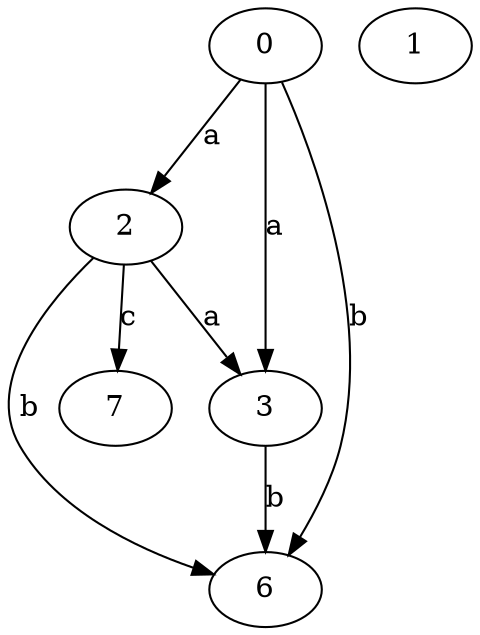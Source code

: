 strict digraph  {
2;
3;
0;
1;
6;
7;
2 -> 3  [label=a];
2 -> 6  [label=b];
2 -> 7  [label=c];
3 -> 6  [label=b];
0 -> 2  [label=a];
0 -> 3  [label=a];
0 -> 6  [label=b];
}
